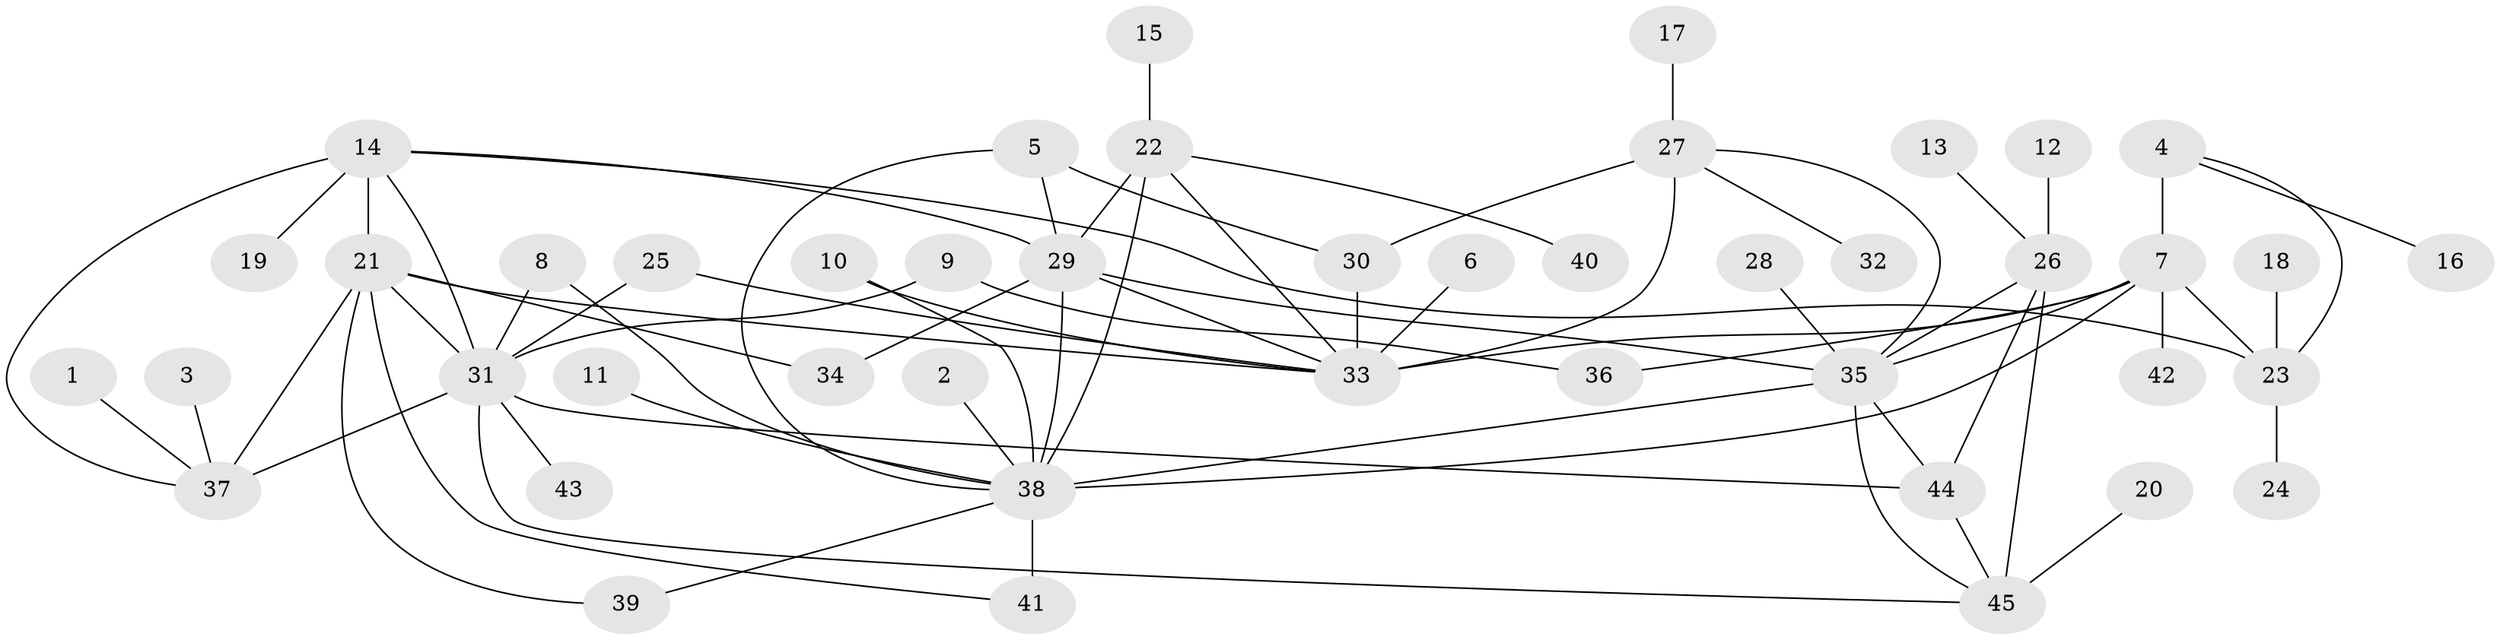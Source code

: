 // original degree distribution, {11: 0.008928571428571428, 5: 0.044642857142857144, 13: 0.008928571428571428, 9: 0.03571428571428571, 7: 0.07142857142857142, 10: 0.008928571428571428, 8: 0.026785714285714284, 6: 0.008928571428571428, 17: 0.008928571428571428, 3: 0.05357142857142857, 1: 0.5178571428571429, 2: 0.19642857142857142, 4: 0.008928571428571428}
// Generated by graph-tools (version 1.1) at 2025/37/03/04/25 23:37:43]
// undirected, 45 vertices, 71 edges
graph export_dot {
  node [color=gray90,style=filled];
  1;
  2;
  3;
  4;
  5;
  6;
  7;
  8;
  9;
  10;
  11;
  12;
  13;
  14;
  15;
  16;
  17;
  18;
  19;
  20;
  21;
  22;
  23;
  24;
  25;
  26;
  27;
  28;
  29;
  30;
  31;
  32;
  33;
  34;
  35;
  36;
  37;
  38;
  39;
  40;
  41;
  42;
  43;
  44;
  45;
  1 -- 37 [weight=1.0];
  2 -- 38 [weight=1.0];
  3 -- 37 [weight=1.0];
  4 -- 7 [weight=4.0];
  4 -- 16 [weight=1.0];
  4 -- 23 [weight=2.0];
  5 -- 29 [weight=1.0];
  5 -- 30 [weight=1.0];
  5 -- 38 [weight=1.0];
  6 -- 33 [weight=1.0];
  7 -- 23 [weight=2.0];
  7 -- 33 [weight=1.0];
  7 -- 35 [weight=2.0];
  7 -- 36 [weight=1.0];
  7 -- 38 [weight=1.0];
  7 -- 42 [weight=1.0];
  8 -- 31 [weight=1.0];
  8 -- 38 [weight=1.0];
  9 -- 31 [weight=1.0];
  9 -- 36 [weight=1.0];
  10 -- 33 [weight=1.0];
  10 -- 38 [weight=1.0];
  11 -- 38 [weight=1.0];
  12 -- 26 [weight=1.0];
  13 -- 26 [weight=1.0];
  14 -- 19 [weight=1.0];
  14 -- 21 [weight=1.0];
  14 -- 23 [weight=1.0];
  14 -- 29 [weight=1.0];
  14 -- 31 [weight=1.0];
  14 -- 37 [weight=2.0];
  15 -- 22 [weight=1.0];
  17 -- 27 [weight=1.0];
  18 -- 23 [weight=1.0];
  20 -- 45 [weight=1.0];
  21 -- 31 [weight=1.0];
  21 -- 33 [weight=1.0];
  21 -- 34 [weight=1.0];
  21 -- 37 [weight=2.0];
  21 -- 39 [weight=1.0];
  21 -- 41 [weight=1.0];
  22 -- 29 [weight=4.0];
  22 -- 33 [weight=1.0];
  22 -- 38 [weight=2.0];
  22 -- 40 [weight=1.0];
  23 -- 24 [weight=1.0];
  25 -- 31 [weight=1.0];
  25 -- 33 [weight=1.0];
  26 -- 35 [weight=2.0];
  26 -- 44 [weight=2.0];
  26 -- 45 [weight=2.0];
  27 -- 30 [weight=1.0];
  27 -- 32 [weight=1.0];
  27 -- 33 [weight=3.0];
  27 -- 35 [weight=1.0];
  28 -- 35 [weight=1.0];
  29 -- 33 [weight=1.0];
  29 -- 34 [weight=1.0];
  29 -- 35 [weight=1.0];
  29 -- 38 [weight=2.0];
  30 -- 33 [weight=3.0];
  31 -- 37 [weight=2.0];
  31 -- 43 [weight=1.0];
  31 -- 44 [weight=1.0];
  31 -- 45 [weight=1.0];
  35 -- 38 [weight=1.0];
  35 -- 44 [weight=1.0];
  35 -- 45 [weight=1.0];
  38 -- 39 [weight=1.0];
  38 -- 41 [weight=2.0];
  44 -- 45 [weight=1.0];
}
